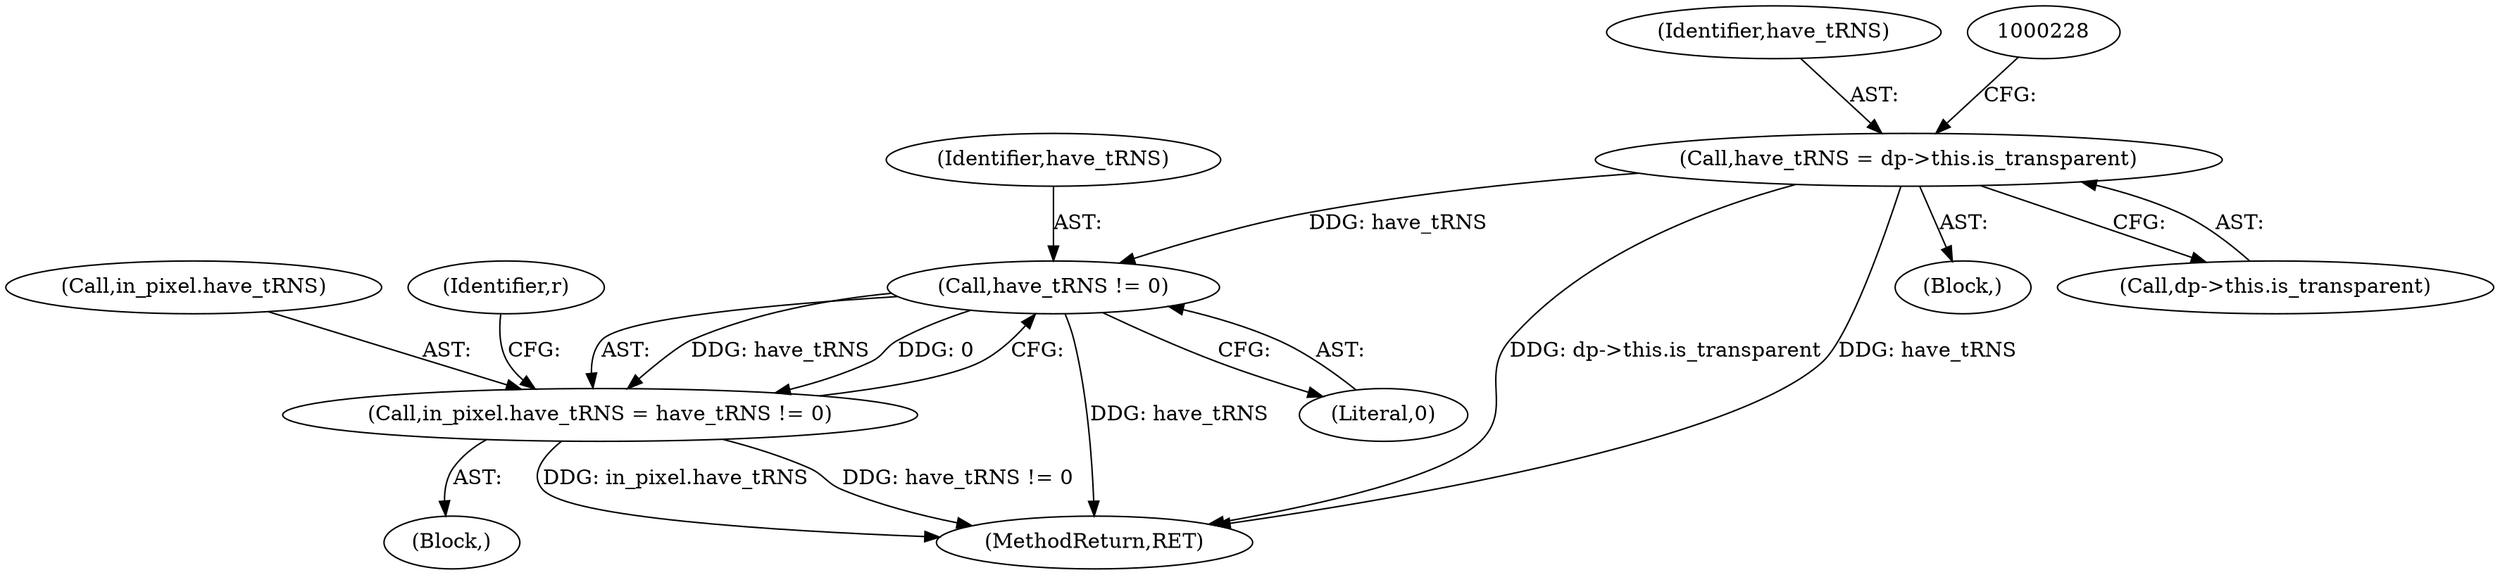 digraph "0_Android_9d4853418ab2f754c2b63e091c29c5529b8b86ca_148@pointer" {
"1000217" [label="(Call,have_tRNS = dp->this.is_transparent)"];
"1000395" [label="(Call,have_tRNS != 0)"];
"1000391" [label="(Call,in_pixel.have_tRNS = have_tRNS != 0)"];
"1000395" [label="(Call,have_tRNS != 0)"];
"1000217" [label="(Call,have_tRNS = dp->this.is_transparent)"];
"1000667" [label="(MethodReturn,RET)"];
"1000397" [label="(Literal,0)"];
"1000218" [label="(Identifier,have_tRNS)"];
"1000391" [label="(Call,in_pixel.have_tRNS = have_tRNS != 0)"];
"1000351" [label="(Block,)"];
"1000392" [label="(Call,in_pixel.have_tRNS)"];
"1000121" [label="(Block,)"];
"1000399" [label="(Identifier,r)"];
"1000219" [label="(Call,dp->this.is_transparent)"];
"1000396" [label="(Identifier,have_tRNS)"];
"1000217" -> "1000121"  [label="AST: "];
"1000217" -> "1000219"  [label="CFG: "];
"1000218" -> "1000217"  [label="AST: "];
"1000219" -> "1000217"  [label="AST: "];
"1000228" -> "1000217"  [label="CFG: "];
"1000217" -> "1000667"  [label="DDG: dp->this.is_transparent"];
"1000217" -> "1000667"  [label="DDG: have_tRNS"];
"1000217" -> "1000395"  [label="DDG: have_tRNS"];
"1000395" -> "1000391"  [label="AST: "];
"1000395" -> "1000397"  [label="CFG: "];
"1000396" -> "1000395"  [label="AST: "];
"1000397" -> "1000395"  [label="AST: "];
"1000391" -> "1000395"  [label="CFG: "];
"1000395" -> "1000667"  [label="DDG: have_tRNS"];
"1000395" -> "1000391"  [label="DDG: have_tRNS"];
"1000395" -> "1000391"  [label="DDG: 0"];
"1000391" -> "1000351"  [label="AST: "];
"1000392" -> "1000391"  [label="AST: "];
"1000399" -> "1000391"  [label="CFG: "];
"1000391" -> "1000667"  [label="DDG: in_pixel.have_tRNS"];
"1000391" -> "1000667"  [label="DDG: have_tRNS != 0"];
}
